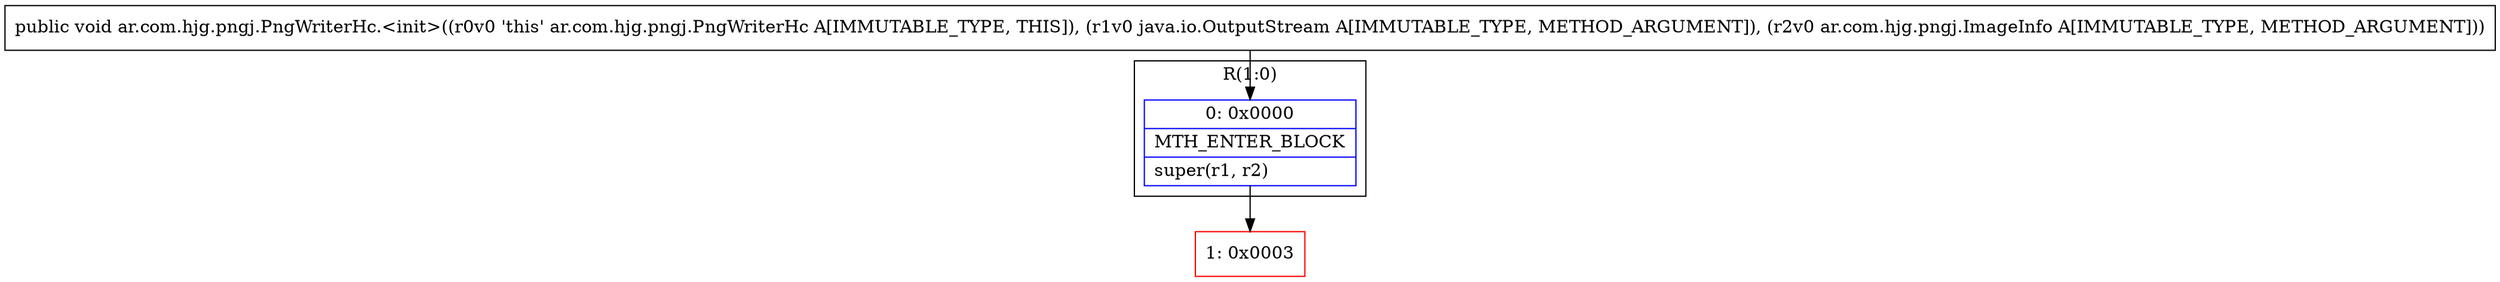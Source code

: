 digraph "CFG forar.com.hjg.pngj.PngWriterHc.\<init\>(Ljava\/io\/OutputStream;Lar\/com\/hjg\/pngj\/ImageInfo;)V" {
subgraph cluster_Region_892078634 {
label = "R(1:0)";
node [shape=record,color=blue];
Node_0 [shape=record,label="{0\:\ 0x0000|MTH_ENTER_BLOCK\l|super(r1, r2)\l}"];
}
Node_1 [shape=record,color=red,label="{1\:\ 0x0003}"];
MethodNode[shape=record,label="{public void ar.com.hjg.pngj.PngWriterHc.\<init\>((r0v0 'this' ar.com.hjg.pngj.PngWriterHc A[IMMUTABLE_TYPE, THIS]), (r1v0 java.io.OutputStream A[IMMUTABLE_TYPE, METHOD_ARGUMENT]), (r2v0 ar.com.hjg.pngj.ImageInfo A[IMMUTABLE_TYPE, METHOD_ARGUMENT])) }"];
MethodNode -> Node_0;
Node_0 -> Node_1;
}

